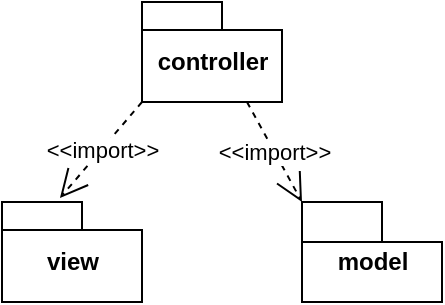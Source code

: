 <mxfile version="14.1.1" type="github">
  <diagram id="Zs9O0NumJo9t5DcQIIbI" name="Page-1">
    <mxGraphModel dx="487" dy="336" grid="1" gridSize="10" guides="1" tooltips="1" connect="1" arrows="1" fold="1" page="1" pageScale="1" pageWidth="850" pageHeight="1100" math="0" shadow="0">
      <root>
        <mxCell id="0" />
        <mxCell id="1" parent="0" />
        <mxCell id="VI87yHqdMAnt53Op-lhL-1" value="view" style="shape=folder;fontStyle=1;spacingTop=10;tabWidth=40;tabHeight=14;tabPosition=left;html=1;" vertex="1" parent="1">
          <mxGeometry x="190" y="710" width="70" height="50" as="geometry" />
        </mxCell>
        <mxCell id="VI87yHqdMAnt53Op-lhL-2" value="controller" style="shape=folder;fontStyle=1;spacingTop=10;tabWidth=40;tabHeight=14;tabPosition=left;html=1;" vertex="1" parent="1">
          <mxGeometry x="260" y="610" width="70" height="50" as="geometry" />
        </mxCell>
        <mxCell id="VI87yHqdMAnt53Op-lhL-3" value="model" style="shape=folder;fontStyle=1;spacingTop=10;tabWidth=40;tabHeight=20;tabPosition=left;html=1;" vertex="1" parent="1">
          <mxGeometry x="340" y="710" width="70" height="50" as="geometry" />
        </mxCell>
        <mxCell id="VI87yHqdMAnt53Op-lhL-4" value="&amp;lt;&amp;lt;import&amp;gt;&amp;gt;" style="endArrow=open;endSize=12;dashed=1;html=1;entryX=0.414;entryY=-0.04;entryDx=0;entryDy=0;entryPerimeter=0;exitX=0;exitY=0;exitDx=0;exitDy=50;exitPerimeter=0;" edge="1" parent="1" source="VI87yHqdMAnt53Op-lhL-2" target="VI87yHqdMAnt53Op-lhL-1">
          <mxGeometry width="160" relative="1" as="geometry">
            <mxPoint x="130" y="680" as="sourcePoint" />
            <mxPoint x="290" y="680" as="targetPoint" />
          </mxGeometry>
        </mxCell>
        <mxCell id="VI87yHqdMAnt53Op-lhL-5" value="&amp;lt;&amp;lt;import&amp;gt;&amp;gt;" style="endArrow=open;endSize=12;dashed=1;html=1;entryX=0;entryY=0;entryDx=0;entryDy=0;entryPerimeter=0;exitX=0.75;exitY=1;exitDx=0;exitDy=0;exitPerimeter=0;" edge="1" parent="1" source="VI87yHqdMAnt53Op-lhL-2" target="VI87yHqdMAnt53Op-lhL-3">
          <mxGeometry width="160" relative="1" as="geometry">
            <mxPoint x="270" y="670" as="sourcePoint" />
            <mxPoint x="228.98" y="718" as="targetPoint" />
          </mxGeometry>
        </mxCell>
      </root>
    </mxGraphModel>
  </diagram>
</mxfile>
